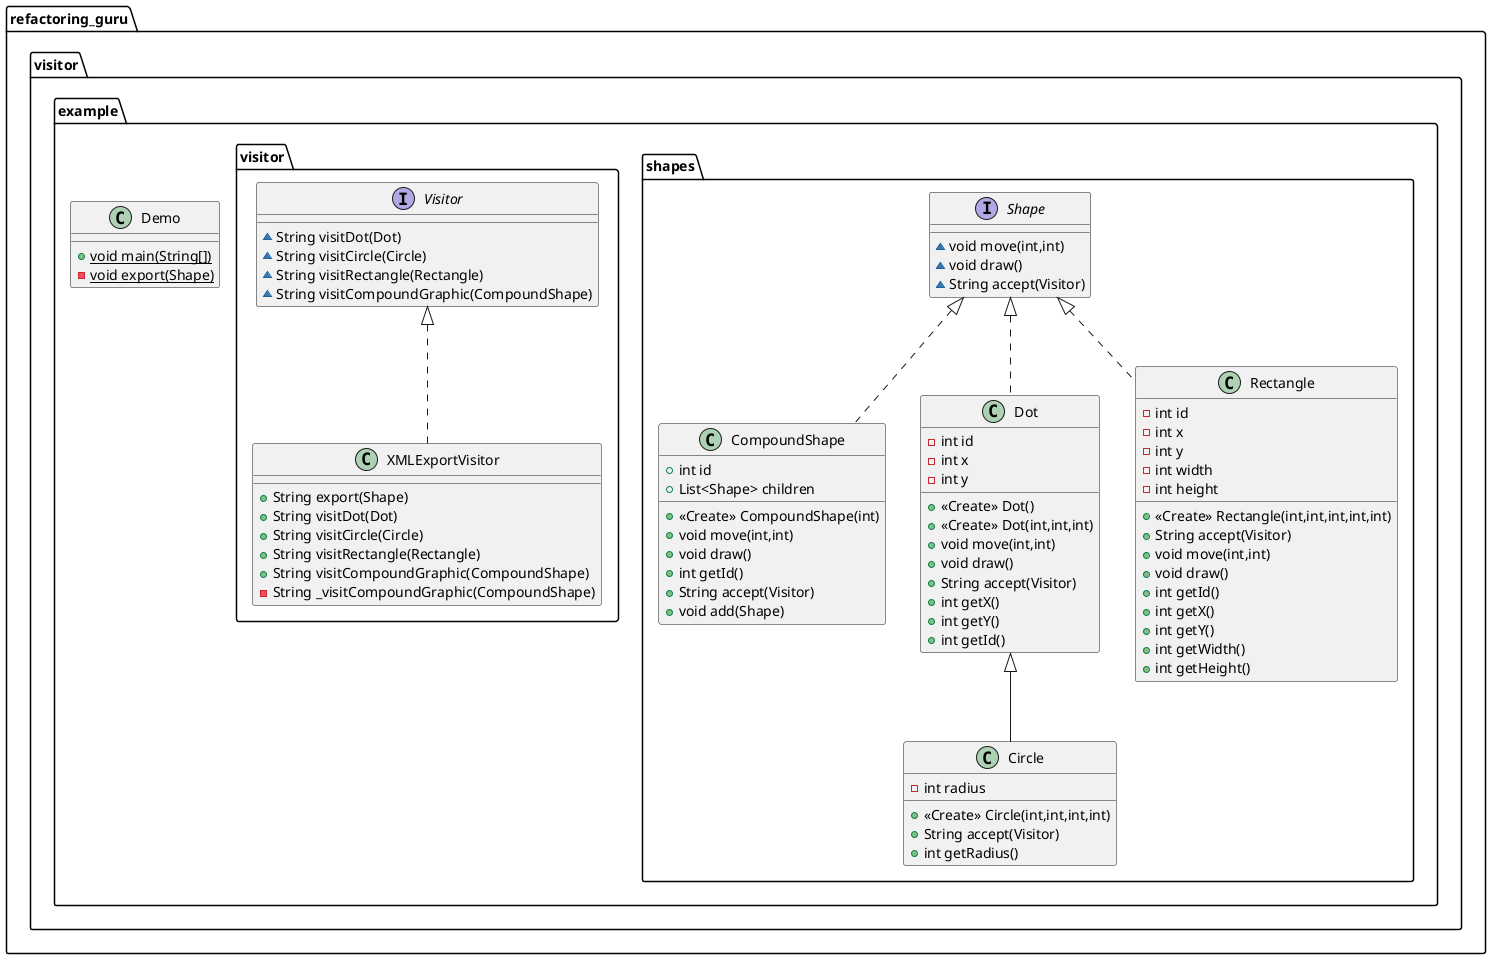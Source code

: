 @startuml
class refactoring_guru.visitor.example.shapes.CompoundShape {
+ int id
+ List<Shape> children
+ <<Create>> CompoundShape(int)
+ void move(int,int)
+ void draw()
+ int getId()
+ String accept(Visitor)
+ void add(Shape)
}


class refactoring_guru.visitor.example.shapes.Dot {
- int id
- int x
- int y
+ <<Create>> Dot()
+ <<Create>> Dot(int,int,int)
+ void move(int,int)
+ void draw()
+ String accept(Visitor)
+ int getX()
+ int getY()
+ int getId()
}


interface refactoring_guru.visitor.example.visitor.Visitor {
~ String visitDot(Dot)
~ String visitCircle(Circle)
~ String visitRectangle(Rectangle)
~ String visitCompoundGraphic(CompoundShape)
}

class refactoring_guru.visitor.example.visitor.XMLExportVisitor {
+ String export(Shape)
+ String visitDot(Dot)
+ String visitCircle(Circle)
+ String visitRectangle(Rectangle)
+ String visitCompoundGraphic(CompoundShape)
- String _visitCompoundGraphic(CompoundShape)
}

class refactoring_guru.visitor.example.Demo {
+ {static} void main(String[])
- {static} void export(Shape)
}

interface refactoring_guru.visitor.example.shapes.Shape {
~ void move(int,int)
~ void draw()
~ String accept(Visitor)
}

class refactoring_guru.visitor.example.shapes.Circle {
- int radius
+ <<Create>> Circle(int,int,int,int)
+ String accept(Visitor)
+ int getRadius()
}


class refactoring_guru.visitor.example.shapes.Rectangle {
- int id
- int x
- int y
- int width
- int height
+ <<Create>> Rectangle(int,int,int,int,int)
+ String accept(Visitor)
+ void move(int,int)
+ void draw()
+ int getId()
+ int getX()
+ int getY()
+ int getWidth()
+ int getHeight()
}




refactoring_guru.visitor.example.shapes.Shape <|.. refactoring_guru.visitor.example.shapes.CompoundShape
refactoring_guru.visitor.example.shapes.Shape <|.. refactoring_guru.visitor.example.shapes.Dot
refactoring_guru.visitor.example.visitor.Visitor <|.. refactoring_guru.visitor.example.visitor.XMLExportVisitor
refactoring_guru.visitor.example.shapes.Dot <|-- refactoring_guru.visitor.example.shapes.Circle
refactoring_guru.visitor.example.shapes.Shape <|.. refactoring_guru.visitor.example.shapes.Rectangle
@enduml